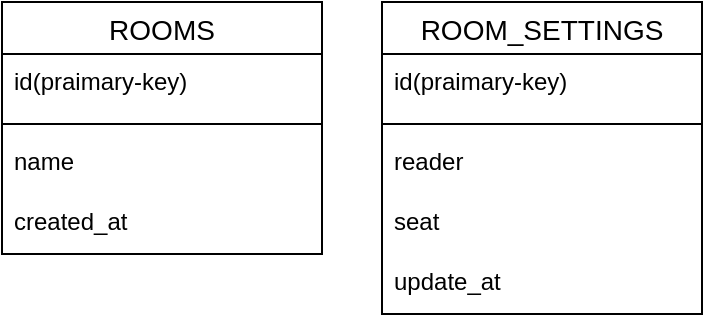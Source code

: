 <mxfile version="20.5.3" type="github">
  <diagram id="R2lEEEUBdFMjLlhIrx00" name="Page-1">
    <mxGraphModel dx="974" dy="428" grid="1" gridSize="10" guides="1" tooltips="1" connect="1" arrows="1" fold="1" page="1" pageScale="1" pageWidth="850" pageHeight="1100" math="0" shadow="0" extFonts="Permanent Marker^https://fonts.googleapis.com/css?family=Permanent+Marker">
      <root>
        <mxCell id="0" />
        <mxCell id="1" parent="0" />
        <mxCell id="HniGmukBYQ9XIRuE8f1l-1" value="ROOMS" style="swimlane;fontStyle=0;childLayout=stackLayout;horizontal=1;startSize=26;horizontalStack=0;resizeParent=1;resizeParentMax=0;resizeLast=0;collapsible=1;marginBottom=0;align=center;fontSize=14;" parent="1" vertex="1">
          <mxGeometry x="40" y="40" width="160" height="126" as="geometry" />
        </mxCell>
        <mxCell id="HniGmukBYQ9XIRuE8f1l-2" value="id(praimary-key)" style="text;strokeColor=none;fillColor=none;spacingLeft=4;spacingRight=4;overflow=hidden;rotatable=0;points=[[0,0.5],[1,0.5]];portConstraint=eastwest;fontSize=12;whiteSpace=wrap;html=1;" parent="HniGmukBYQ9XIRuE8f1l-1" vertex="1">
          <mxGeometry y="26" width="160" height="30" as="geometry" />
        </mxCell>
        <mxCell id="HniGmukBYQ9XIRuE8f1l-12" value="" style="line;strokeWidth=1;rotatable=0;dashed=0;labelPosition=right;align=left;verticalAlign=middle;spacingTop=0;spacingLeft=6;points=[];portConstraint=eastwest;" parent="HniGmukBYQ9XIRuE8f1l-1" vertex="1">
          <mxGeometry y="56" width="160" height="10" as="geometry" />
        </mxCell>
        <mxCell id="HniGmukBYQ9XIRuE8f1l-3" value="name" style="text;strokeColor=none;fillColor=none;spacingLeft=4;spacingRight=4;overflow=hidden;rotatable=0;points=[[0,0.5],[1,0.5]];portConstraint=eastwest;fontSize=12;whiteSpace=wrap;html=1;" parent="HniGmukBYQ9XIRuE8f1l-1" vertex="1">
          <mxGeometry y="66" width="160" height="30" as="geometry" />
        </mxCell>
        <mxCell id="FVZ9i1Vro9WT57uTa5xV-7" value="created_at" style="text;strokeColor=none;fillColor=none;spacingLeft=4;spacingRight=4;overflow=hidden;rotatable=0;points=[[0,0.5],[1,0.5]];portConstraint=eastwest;fontSize=12;" vertex="1" parent="HniGmukBYQ9XIRuE8f1l-1">
          <mxGeometry y="96" width="160" height="30" as="geometry" />
        </mxCell>
        <mxCell id="FVZ9i1Vro9WT57uTa5xV-1" value="ROOM_SETTINGS" style="swimlane;fontStyle=0;childLayout=stackLayout;horizontal=1;startSize=26;horizontalStack=0;resizeParent=1;resizeParentMax=0;resizeLast=0;collapsible=1;marginBottom=0;align=center;fontSize=14;" vertex="1" parent="1">
          <mxGeometry x="230" y="40" width="160" height="156" as="geometry" />
        </mxCell>
        <mxCell id="FVZ9i1Vro9WT57uTa5xV-2" value="id(praimary-key)" style="text;strokeColor=none;fillColor=none;spacingLeft=4;spacingRight=4;overflow=hidden;rotatable=0;points=[[0,0.5],[1,0.5]];portConstraint=eastwest;fontSize=12;whiteSpace=wrap;html=1;" vertex="1" parent="FVZ9i1Vro9WT57uTa5xV-1">
          <mxGeometry y="26" width="160" height="30" as="geometry" />
        </mxCell>
        <mxCell id="FVZ9i1Vro9WT57uTa5xV-3" value="" style="line;strokeWidth=1;rotatable=0;dashed=0;labelPosition=right;align=left;verticalAlign=middle;spacingTop=0;spacingLeft=6;points=[];portConstraint=eastwest;" vertex="1" parent="FVZ9i1Vro9WT57uTa5xV-1">
          <mxGeometry y="56" width="160" height="10" as="geometry" />
        </mxCell>
        <mxCell id="FVZ9i1Vro9WT57uTa5xV-4" value="reader" style="text;strokeColor=none;fillColor=none;spacingLeft=4;spacingRight=4;overflow=hidden;rotatable=0;points=[[0,0.5],[1,0.5]];portConstraint=eastwest;fontSize=12;whiteSpace=wrap;html=1;" vertex="1" parent="FVZ9i1Vro9WT57uTa5xV-1">
          <mxGeometry y="66" width="160" height="30" as="geometry" />
        </mxCell>
        <mxCell id="FVZ9i1Vro9WT57uTa5xV-5" value="seat" style="text;strokeColor=none;fillColor=none;spacingLeft=4;spacingRight=4;overflow=hidden;rotatable=0;points=[[0,0.5],[1,0.5]];portConstraint=eastwest;fontSize=12;" vertex="1" parent="FVZ9i1Vro9WT57uTa5xV-1">
          <mxGeometry y="96" width="160" height="30" as="geometry" />
        </mxCell>
        <mxCell id="FVZ9i1Vro9WT57uTa5xV-6" value="update_at" style="text;strokeColor=none;fillColor=none;spacingLeft=4;spacingRight=4;overflow=hidden;rotatable=0;points=[[0,0.5],[1,0.5]];portConstraint=eastwest;fontSize=12;" vertex="1" parent="FVZ9i1Vro9WT57uTa5xV-1">
          <mxGeometry y="126" width="160" height="30" as="geometry" />
        </mxCell>
      </root>
    </mxGraphModel>
  </diagram>
</mxfile>
